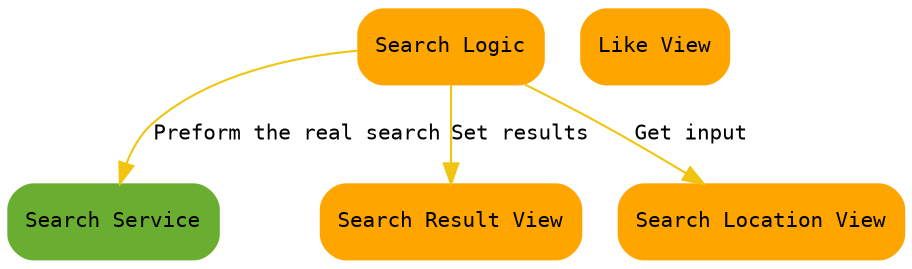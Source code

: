 digraph search_locaitons{
    fontname="Consolas";
    fontsize=10;

    node [shape="Mrecord", fontname="Consolas", fontsize=10];
    edge [color="#F1C40F", fontname="Consolas", fontsize=10];

    node [style="filled", color="orange"];

    search_service [label="Search Service", color="#69ad31"];
    search_logic [label="Search Logic"];
    like_view [label="Like View"];
    search_results [label="Search Result View"];
    search_locaiton [label="Search Location View"];
    
    search_logic -> search_service [label="Preform the real search"];
    search_logic -> search_locaiton [label="Get input"];
    search_logic -> search_results [label="Set results"];
}
